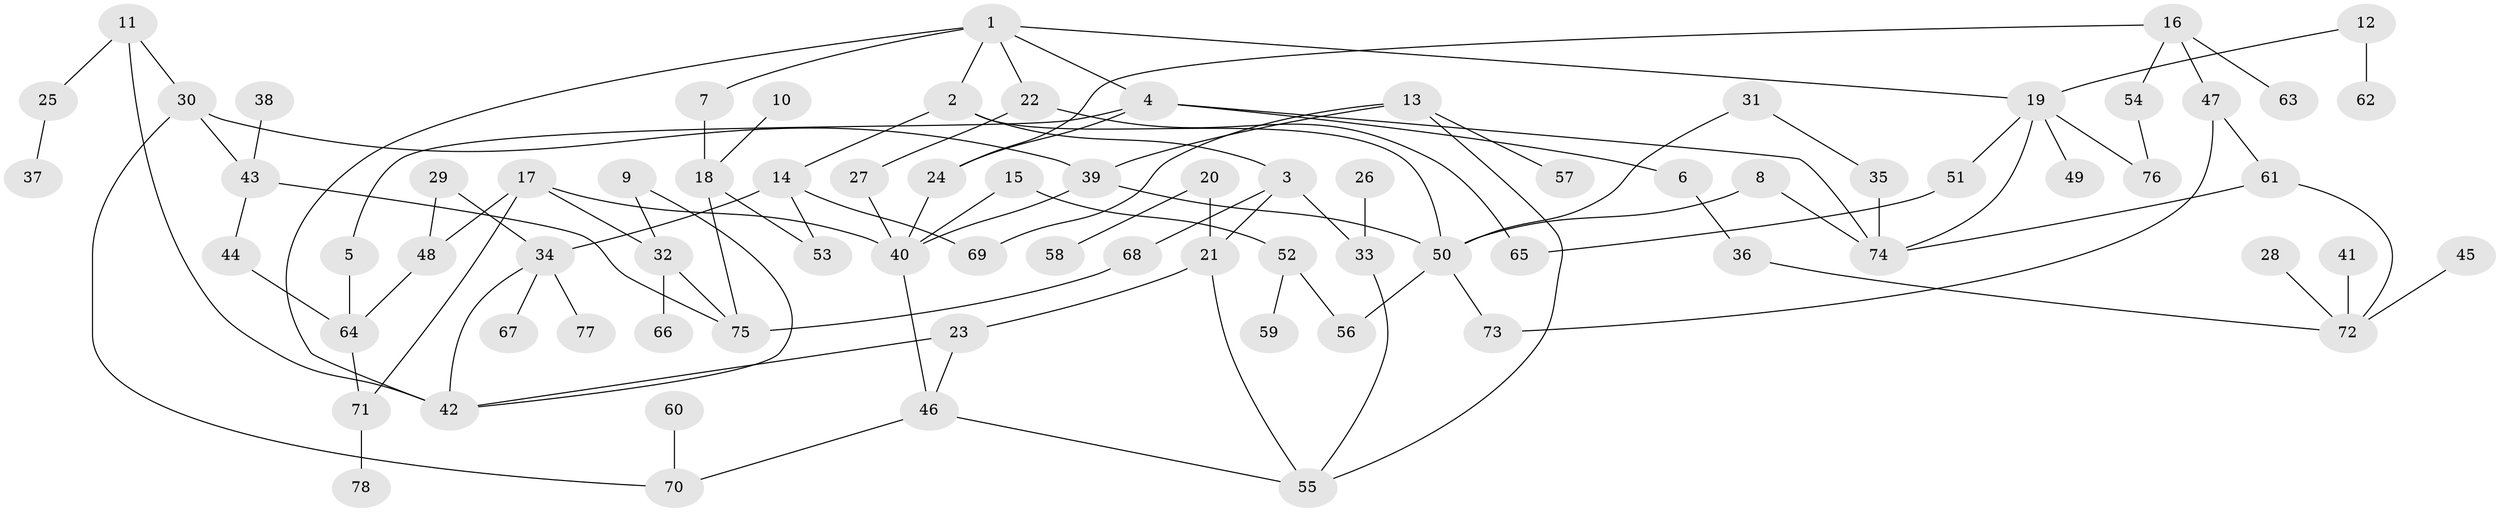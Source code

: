// original degree distribution, {4: 0.11627906976744186, 3: 0.15503875968992248, 6: 0.031007751937984496, 5: 0.05426356589147287, 7: 0.015503875968992248, 2: 0.32558139534883723, 1: 0.3023255813953488}
// Generated by graph-tools (version 1.1) at 2025/36/03/04/25 23:36:04]
// undirected, 78 vertices, 106 edges
graph export_dot {
  node [color=gray90,style=filled];
  1;
  2;
  3;
  4;
  5;
  6;
  7;
  8;
  9;
  10;
  11;
  12;
  13;
  14;
  15;
  16;
  17;
  18;
  19;
  20;
  21;
  22;
  23;
  24;
  25;
  26;
  27;
  28;
  29;
  30;
  31;
  32;
  33;
  34;
  35;
  36;
  37;
  38;
  39;
  40;
  41;
  42;
  43;
  44;
  45;
  46;
  47;
  48;
  49;
  50;
  51;
  52;
  53;
  54;
  55;
  56;
  57;
  58;
  59;
  60;
  61;
  62;
  63;
  64;
  65;
  66;
  67;
  68;
  69;
  70;
  71;
  72;
  73;
  74;
  75;
  76;
  77;
  78;
  1 -- 2 [weight=1.0];
  1 -- 4 [weight=1.0];
  1 -- 7 [weight=1.0];
  1 -- 19 [weight=1.0];
  1 -- 22 [weight=1.0];
  1 -- 42 [weight=1.0];
  2 -- 3 [weight=1.0];
  2 -- 14 [weight=1.0];
  2 -- 50 [weight=1.0];
  3 -- 21 [weight=1.0];
  3 -- 33 [weight=1.0];
  3 -- 68 [weight=1.0];
  4 -- 5 [weight=1.0];
  4 -- 6 [weight=1.0];
  4 -- 24 [weight=1.0];
  4 -- 74 [weight=1.0];
  5 -- 64 [weight=1.0];
  6 -- 36 [weight=1.0];
  7 -- 18 [weight=1.0];
  8 -- 50 [weight=1.0];
  8 -- 74 [weight=1.0];
  9 -- 32 [weight=1.0];
  9 -- 42 [weight=1.0];
  10 -- 18 [weight=1.0];
  11 -- 25 [weight=1.0];
  11 -- 30 [weight=1.0];
  11 -- 42 [weight=1.0];
  12 -- 19 [weight=1.0];
  12 -- 62 [weight=2.0];
  13 -- 39 [weight=1.0];
  13 -- 55 [weight=1.0];
  13 -- 57 [weight=1.0];
  13 -- 69 [weight=1.0];
  14 -- 34 [weight=1.0];
  14 -- 53 [weight=1.0];
  14 -- 69 [weight=1.0];
  15 -- 40 [weight=1.0];
  15 -- 52 [weight=1.0];
  16 -- 24 [weight=1.0];
  16 -- 47 [weight=1.0];
  16 -- 54 [weight=1.0];
  16 -- 63 [weight=1.0];
  17 -- 32 [weight=1.0];
  17 -- 40 [weight=1.0];
  17 -- 48 [weight=1.0];
  17 -- 71 [weight=1.0];
  18 -- 53 [weight=1.0];
  18 -- 75 [weight=1.0];
  19 -- 49 [weight=1.0];
  19 -- 51 [weight=1.0];
  19 -- 74 [weight=1.0];
  19 -- 76 [weight=1.0];
  20 -- 21 [weight=1.0];
  20 -- 58 [weight=1.0];
  21 -- 23 [weight=1.0];
  21 -- 55 [weight=1.0];
  22 -- 27 [weight=1.0];
  22 -- 65 [weight=1.0];
  23 -- 42 [weight=1.0];
  23 -- 46 [weight=1.0];
  24 -- 40 [weight=1.0];
  25 -- 37 [weight=1.0];
  26 -- 33 [weight=1.0];
  27 -- 40 [weight=1.0];
  28 -- 72 [weight=1.0];
  29 -- 34 [weight=1.0];
  29 -- 48 [weight=1.0];
  30 -- 39 [weight=1.0];
  30 -- 43 [weight=1.0];
  30 -- 70 [weight=1.0];
  31 -- 35 [weight=1.0];
  31 -- 50 [weight=1.0];
  32 -- 66 [weight=1.0];
  32 -- 75 [weight=1.0];
  33 -- 55 [weight=1.0];
  34 -- 42 [weight=1.0];
  34 -- 67 [weight=1.0];
  34 -- 77 [weight=1.0];
  35 -- 74 [weight=1.0];
  36 -- 72 [weight=1.0];
  38 -- 43 [weight=1.0];
  39 -- 40 [weight=1.0];
  39 -- 50 [weight=1.0];
  40 -- 46 [weight=1.0];
  41 -- 72 [weight=1.0];
  43 -- 44 [weight=1.0];
  43 -- 75 [weight=1.0];
  44 -- 64 [weight=1.0];
  45 -- 72 [weight=1.0];
  46 -- 55 [weight=1.0];
  46 -- 70 [weight=1.0];
  47 -- 61 [weight=1.0];
  47 -- 73 [weight=1.0];
  48 -- 64 [weight=1.0];
  50 -- 56 [weight=1.0];
  50 -- 73 [weight=1.0];
  51 -- 65 [weight=1.0];
  52 -- 56 [weight=1.0];
  52 -- 59 [weight=1.0];
  54 -- 76 [weight=1.0];
  60 -- 70 [weight=1.0];
  61 -- 72 [weight=1.0];
  61 -- 74 [weight=1.0];
  64 -- 71 [weight=1.0];
  68 -- 75 [weight=1.0];
  71 -- 78 [weight=1.0];
}
